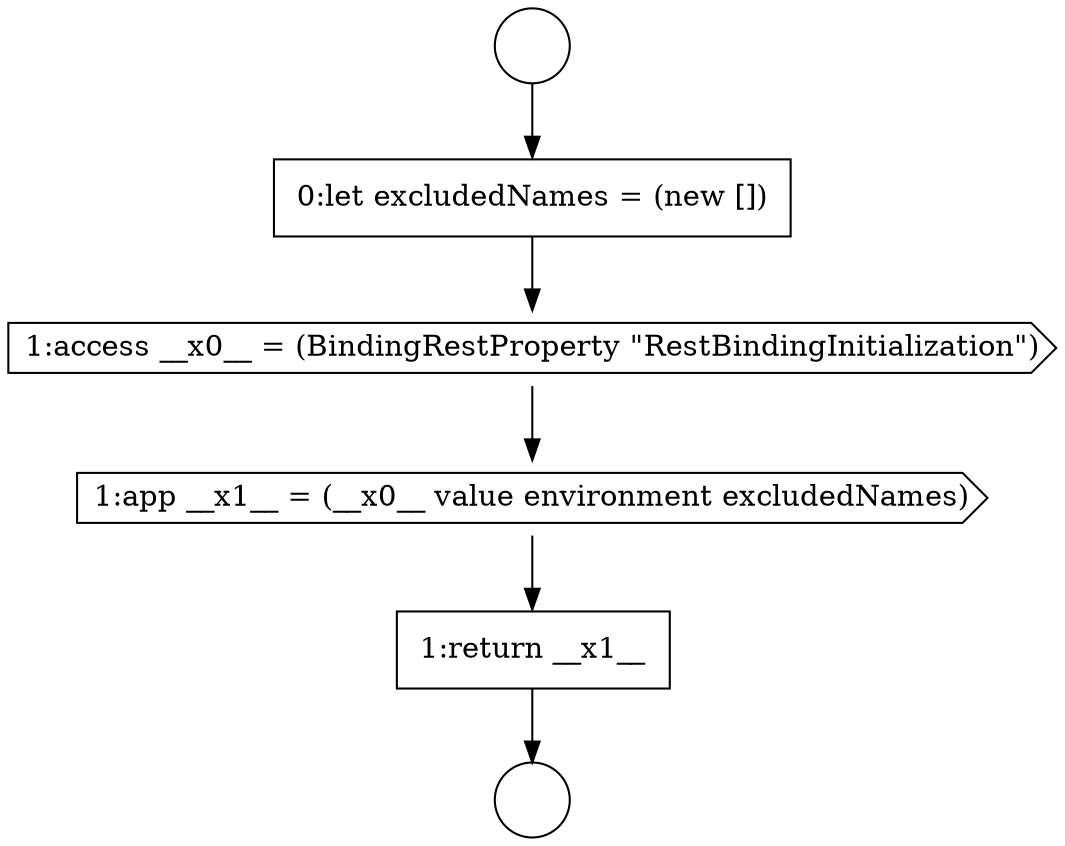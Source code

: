 digraph {
  node6221 [shape=circle label=" " color="black" fillcolor="white" style=filled]
  node6224 [shape=cds, label=<<font color="black">1:access __x0__ = (BindingRestProperty &quot;RestBindingInitialization&quot;)</font>> color="black" fillcolor="white" style=filled]
  node6223 [shape=none, margin=0, label=<<font color="black">
    <table border="0" cellborder="1" cellspacing="0" cellpadding="10">
      <tr><td align="left">0:let excludedNames = (new [])</td></tr>
    </table>
  </font>> color="black" fillcolor="white" style=filled]
  node6225 [shape=cds, label=<<font color="black">1:app __x1__ = (__x0__ value environment excludedNames)</font>> color="black" fillcolor="white" style=filled]
  node6226 [shape=none, margin=0, label=<<font color="black">
    <table border="0" cellborder="1" cellspacing="0" cellpadding="10">
      <tr><td align="left">1:return __x1__</td></tr>
    </table>
  </font>> color="black" fillcolor="white" style=filled]
  node6222 [shape=circle label=" " color="black" fillcolor="white" style=filled]
  node6224 -> node6225 [ color="black"]
  node6223 -> node6224 [ color="black"]
  node6225 -> node6226 [ color="black"]
  node6226 -> node6222 [ color="black"]
  node6221 -> node6223 [ color="black"]
}
